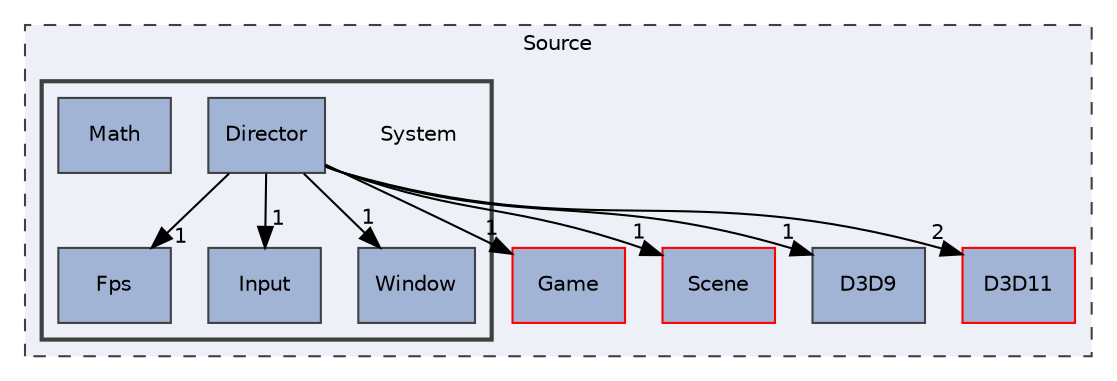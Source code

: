 digraph "C:/Users/shiih/Desktop/kiyosumi/DX11Template/Source/System"
{
 // LATEX_PDF_SIZE
  edge [fontname="Helvetica",fontsize="10",labelfontname="Helvetica",labelfontsize="10"];
  node [fontname="Helvetica",fontsize="10",shape=record];
  compound=true
  subgraph clusterdir_74389ed8173ad57b461b9d623a1f3867 {
    graph [ bgcolor="#edf0f7", pencolor="grey25", style="filled,dashed,", label="Source", fontname="Helvetica", fontsize="10", URL="dir_74389ed8173ad57b461b9d623a1f3867.html"]
  dir_3777292849a1481e53303ca2af78ff89 [shape=box, label="Game", style="filled,", fillcolor="#a2b4d6", color="red", URL="dir_3777292849a1481e53303ca2af78ff89.html"];
  dir_4320b44877c4234843610716d05fd211 [shape=box, label="Scene", style="filled,", fillcolor="#a2b4d6", color="red", URL="dir_4320b44877c4234843610716d05fd211.html"];
  dir_64b7932af7e910a5dab36cb52f15c61f [shape=box, label="D3D9", style="filled,", fillcolor="#a2b4d6", color="grey25", URL="dir_64b7932af7e910a5dab36cb52f15c61f.html"];
  dir_d6f806a0f8acb4e9216b2e39be4b704c [shape=box, label="D3D11", style="filled,", fillcolor="#a2b4d6", color="red", URL="dir_d6f806a0f8acb4e9216b2e39be4b704c.html"];
  subgraph clusterdir_86602465ad759445696399282595f21f {
    graph [ bgcolor="#edf0f7", pencolor="grey25", style="filled,bold,", label="", fontname="Helvetica", fontsize="10", URL="dir_86602465ad759445696399282595f21f.html"]
    dir_86602465ad759445696399282595f21f [shape=plaintext, label="System"];
  dir_c43e1f77021252f84a344c8b53135135 [shape=box, label="Director", style="filled,", fillcolor="#a2b4d6", color="grey25", URL="dir_c43e1f77021252f84a344c8b53135135.html"];
  dir_c5fd3501db94e4a86d2580e9ca978471 [shape=box, label="Fps", style="filled,", fillcolor="#a2b4d6", color="grey25", URL="dir_c5fd3501db94e4a86d2580e9ca978471.html"];
  dir_c37fac1c762baea9f0d5f2703e39f669 [shape=box, label="Input", style="filled,", fillcolor="#a2b4d6", color="grey25", URL="dir_c37fac1c762baea9f0d5f2703e39f669.html"];
  dir_00828893de289e1f2c25c5ace4268677 [shape=box, label="Math", style="filled,", fillcolor="#a2b4d6", color="grey25", URL="dir_00828893de289e1f2c25c5ace4268677.html"];
  dir_be535239644790434c451df8c89846dd [shape=box, label="Window", style="filled,", fillcolor="#a2b4d6", color="grey25", URL="dir_be535239644790434c451df8c89846dd.html"];
  }
  }
  dir_c43e1f77021252f84a344c8b53135135->dir_3777292849a1481e53303ca2af78ff89 [headlabel="1", labeldistance=1.5 headhref="dir_000005_000007.html"];
  dir_c43e1f77021252f84a344c8b53135135->dir_4320b44877c4234843610716d05fd211 [headlabel="1", labeldistance=1.5 headhref="dir_000005_000019.html"];
  dir_c43e1f77021252f84a344c8b53135135->dir_64b7932af7e910a5dab36cb52f15c61f [headlabel="1", labeldistance=1.5 headhref="dir_000005_000004.html"];
  dir_c43e1f77021252f84a344c8b53135135->dir_be535239644790434c451df8c89846dd [headlabel="1", labeldistance=1.5 headhref="dir_000005_000029.html"];
  dir_c43e1f77021252f84a344c8b53135135->dir_c37fac1c762baea9f0d5f2703e39f669 [headlabel="1", labeldistance=1.5 headhref="dir_000005_000010.html"];
  dir_c43e1f77021252f84a344c8b53135135->dir_c5fd3501db94e4a86d2580e9ca978471 [headlabel="1", labeldistance=1.5 headhref="dir_000005_000006.html"];
  dir_c43e1f77021252f84a344c8b53135135->dir_d6f806a0f8acb4e9216b2e39be4b704c [headlabel="2", labeldistance=1.5 headhref="dir_000005_000003.html"];
}
